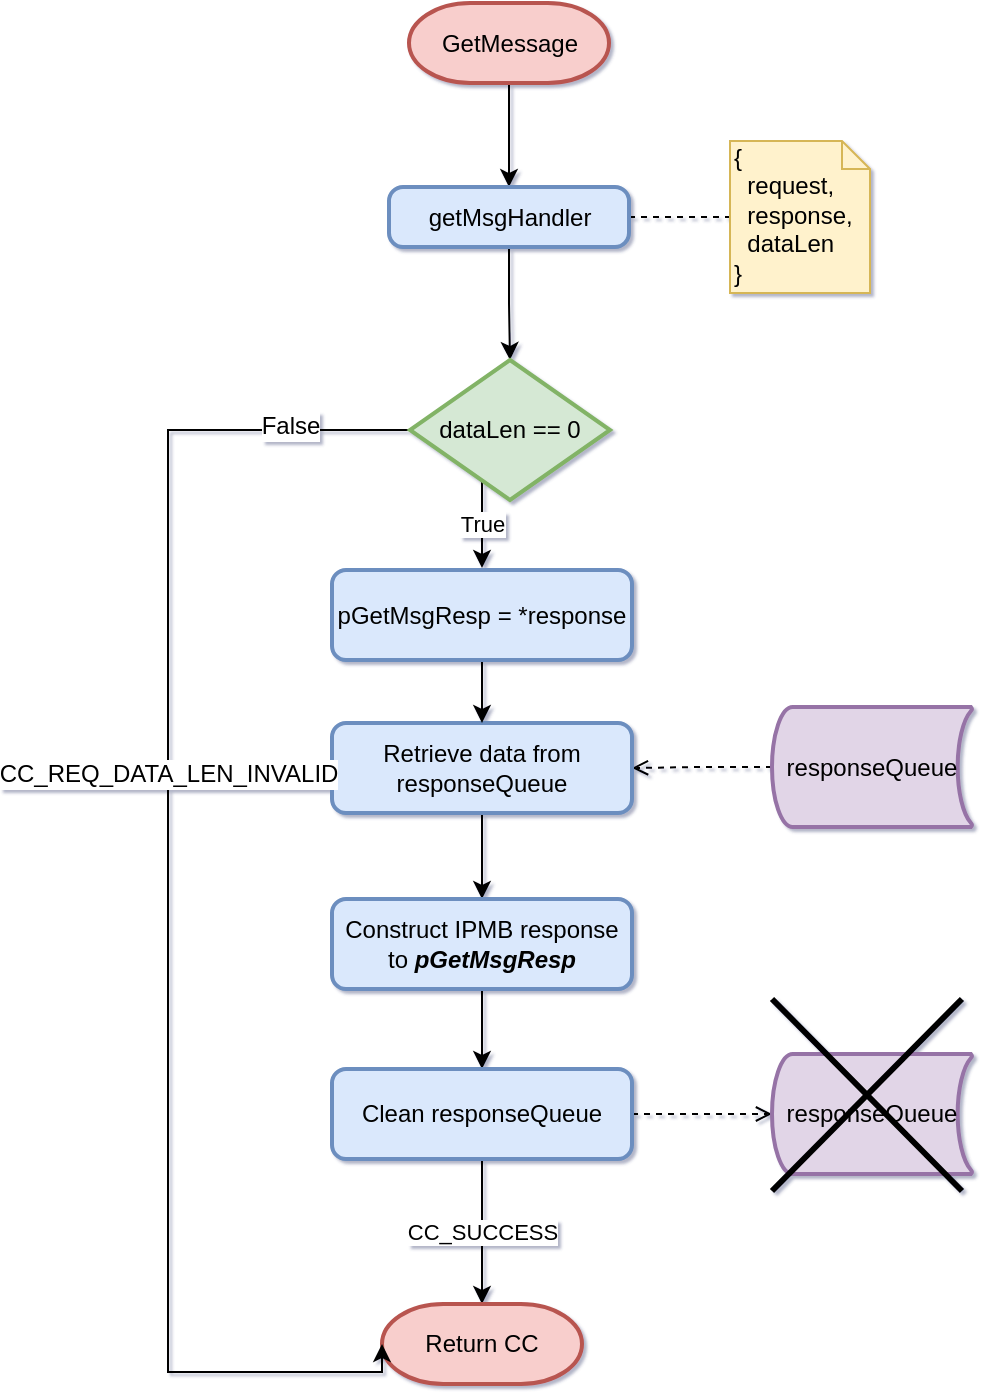 <mxfile version="11.3.0" type="github" pages="1"><diagram id="384X64KI0oIRqwlb_9xH" name="Page-1"><mxGraphModel dx="854" dy="387" grid="1" gridSize="10" guides="1" tooltips="1" connect="1" arrows="1" fold="1" page="1" pageScale="1" pageWidth="827" pageHeight="1169" background="#ffffff" math="0" shadow="1"><root><mxCell id="0"/><mxCell id="1" parent="0"/><mxCell id="20gl-OEXeyvMv7kmEHS4-4" value="" style="edgeStyle=orthogonalEdgeStyle;rounded=0;orthogonalLoop=1;jettySize=auto;html=1;entryX=0.5;entryY=0;entryDx=0;entryDy=0;" parent="1" source="20gl-OEXeyvMv7kmEHS4-1" target="20gl-OEXeyvMv7kmEHS4-2" edge="1"><mxGeometry relative="1" as="geometry"><mxPoint x="440.5" y="183.5" as="targetPoint"/></mxGeometry></mxCell><mxCell id="20gl-OEXeyvMv7kmEHS4-1" value="GetMessage" style="strokeWidth=2;html=1;shape=mxgraph.flowchart.terminator;whiteSpace=wrap;fillColor=#f8cecc;strokeColor=#b85450;" parent="1" vertex="1"><mxGeometry x="390.5" y="71.5" width="100" height="40" as="geometry"/></mxCell><mxCell id="Ga8dIq-HSr7PfE2hBD69-4" value="" style="edgeStyle=orthogonalEdgeStyle;rounded=0;orthogonalLoop=1;jettySize=auto;html=1;endArrow=none;endFill=0;dashed=1;" parent="1" source="20gl-OEXeyvMv7kmEHS4-2" target="Ga8dIq-HSr7PfE2hBD69-3" edge="1"><mxGeometry relative="1" as="geometry"/></mxCell><mxCell id="Ga8dIq-HSr7PfE2hBD69-7" value="" style="edgeStyle=orthogonalEdgeStyle;rounded=0;orthogonalLoop=1;jettySize=auto;html=1;labelBackgroundColor=#FFFF66;endArrow=classic;endFill=1;fontColor=#000000;" parent="1" source="20gl-OEXeyvMv7kmEHS4-2" target="Ga8dIq-HSr7PfE2hBD69-6" edge="1"><mxGeometry relative="1" as="geometry"/></mxCell><mxCell id="20gl-OEXeyvMv7kmEHS4-2" value="getMsgHandler" style="rounded=1;whiteSpace=wrap;html=1;absoluteArcSize=1;arcSize=14;strokeWidth=2;fillColor=#dae8fc;strokeColor=#6c8ebf;" parent="1" vertex="1"><mxGeometry x="380.5" y="163.5" width="120" height="30" as="geometry"/></mxCell><mxCell id="20gl-OEXeyvMv7kmEHS4-12" value="" style="edgeStyle=orthogonalEdgeStyle;rounded=0;orthogonalLoop=1;jettySize=auto;html=1;dashed=1;endArrow=open;endFill=0;" parent="1" source="20gl-OEXeyvMv7kmEHS4-7" target="20gl-OEXeyvMv7kmEHS4-10" edge="1"><mxGeometry relative="1" as="geometry"/></mxCell><mxCell id="20gl-OEXeyvMv7kmEHS4-7" value="responseQueue" style="strokeWidth=2;html=1;shape=mxgraph.flowchart.stored_data;whiteSpace=wrap;align=center;fillColor=#e1d5e7;strokeColor=#9673a6;" parent="1" vertex="1"><mxGeometry x="572" y="423.5" width="100" height="60" as="geometry"/></mxCell><mxCell id="20gl-OEXeyvMv7kmEHS4-15" value="" style="edgeStyle=orthogonalEdgeStyle;rounded=0;orthogonalLoop=1;jettySize=auto;html=1;endArrow=classic;endFill=1;" parent="1" source="20gl-OEXeyvMv7kmEHS4-10" target="20gl-OEXeyvMv7kmEHS4-13" edge="1"><mxGeometry relative="1" as="geometry"/></mxCell><mxCell id="20gl-OEXeyvMv7kmEHS4-10" value="Retrieve data from responseQueue" style="rounded=1;whiteSpace=wrap;html=1;absoluteArcSize=1;arcSize=14;strokeWidth=2;fillColor=#dae8fc;strokeColor=#6c8ebf;" parent="1" vertex="1"><mxGeometry x="352" y="431.5" width="150" height="45" as="geometry"/></mxCell><mxCell id="20gl-OEXeyvMv7kmEHS4-17" value="" style="edgeStyle=orthogonalEdgeStyle;rounded=0;orthogonalLoop=1;jettySize=auto;html=1;endArrow=classic;endFill=1;" parent="1" source="20gl-OEXeyvMv7kmEHS4-13" target="20gl-OEXeyvMv7kmEHS4-14" edge="1"><mxGeometry relative="1" as="geometry"/></mxCell><mxCell id="20gl-OEXeyvMv7kmEHS4-13" value="Construct IPMB response to &lt;i&gt;&lt;b&gt;pGetMsgResp&lt;/b&gt;&lt;/i&gt;" style="rounded=1;whiteSpace=wrap;html=1;absoluteArcSize=1;arcSize=14;strokeWidth=2;fillColor=#dae8fc;strokeColor=#6c8ebf;" parent="1" vertex="1"><mxGeometry x="352" y="519.5" width="150" height="45" as="geometry"/></mxCell><mxCell id="20gl-OEXeyvMv7kmEHS4-19" value="" style="edgeStyle=orthogonalEdgeStyle;rounded=0;orthogonalLoop=1;jettySize=auto;html=1;endArrow=open;endFill=0;dashed=1;" parent="1" source="20gl-OEXeyvMv7kmEHS4-14" target="20gl-OEXeyvMv7kmEHS4-18" edge="1"><mxGeometry relative="1" as="geometry"/></mxCell><mxCell id="20gl-OEXeyvMv7kmEHS4-22" value="CC_SUCCESS" style="edgeStyle=orthogonalEdgeStyle;rounded=0;orthogonalLoop=1;jettySize=auto;html=1;endArrow=classic;endFill=1;entryX=0.5;entryY=0;entryDx=0;entryDy=0;entryPerimeter=0;" parent="1" source="20gl-OEXeyvMv7kmEHS4-14" target="20gl-OEXeyvMv7kmEHS4-21" edge="1"><mxGeometry relative="1" as="geometry"><mxPoint x="427" y="699.5" as="targetPoint"/></mxGeometry></mxCell><mxCell id="20gl-OEXeyvMv7kmEHS4-14" value="Clean responseQueue" style="rounded=1;whiteSpace=wrap;html=1;absoluteArcSize=1;arcSize=14;strokeWidth=2;fillColor=#dae8fc;strokeColor=#6c8ebf;" parent="1" vertex="1"><mxGeometry x="352" y="604.5" width="150" height="45" as="geometry"/></mxCell><mxCell id="20gl-OEXeyvMv7kmEHS4-18" value="responseQueue" style="strokeWidth=2;html=1;shape=mxgraph.flowchart.stored_data;whiteSpace=wrap;align=center;fillColor=#e1d5e7;strokeColor=#9673a6;" parent="1" vertex="1"><mxGeometry x="572" y="597" width="100" height="60" as="geometry"/></mxCell><mxCell id="20gl-OEXeyvMv7kmEHS4-20" value="" style="shape=umlDestroy;whiteSpace=wrap;html=1;strokeWidth=3;align=center;" parent="1" vertex="1"><mxGeometry x="572" y="569.5" width="95" height="96" as="geometry"/></mxCell><mxCell id="20gl-OEXeyvMv7kmEHS4-21" value="Return CC" style="strokeWidth=2;html=1;shape=mxgraph.flowchart.terminator;whiteSpace=wrap;fillColor=#f8cecc;strokeColor=#b85450;" parent="1" vertex="1"><mxGeometry x="377" y="722" width="100" height="40" as="geometry"/></mxCell><mxCell id="Ga8dIq-HSr7PfE2hBD69-3" value="{&lt;br&gt;&amp;nbsp; request,&lt;br&gt;&amp;nbsp; response,&lt;br&gt;&amp;nbsp; dataLen&lt;br&gt;}" style="shape=note;whiteSpace=wrap;html=1;size=14;verticalAlign=top;align=left;spacingTop=-6;fillColor=#fff2cc;strokeColor=#d6b656;" parent="1" vertex="1"><mxGeometry x="551" y="140.5" width="70" height="76" as="geometry"/></mxCell><mxCell id="Ga8dIq-HSr7PfE2hBD69-12" value="" style="edgeStyle=orthogonalEdgeStyle;rounded=0;orthogonalLoop=1;jettySize=auto;html=1;labelBackgroundColor=#FFFF66;endArrow=classic;endFill=1;fontColor=#000000;entryX=0;entryY=0.5;entryDx=0;entryDy=0;entryPerimeter=0;exitX=0;exitY=0.5;exitDx=0;exitDy=0;exitPerimeter=0;" parent="1" source="Ga8dIq-HSr7PfE2hBD69-6" target="20gl-OEXeyvMv7kmEHS4-21" edge="1"><mxGeometry relative="1" as="geometry"><mxPoint x="297" y="275" as="targetPoint"/><Array as="points"><mxPoint x="270" y="285"/><mxPoint x="270" y="756"/></Array></mxGeometry></mxCell><mxCell id="Ga8dIq-HSr7PfE2hBD69-13" value="CC_REQ_DATA_LEN_INVALID" style="text;html=1;resizable=0;points=[];align=center;verticalAlign=middle;labelBackgroundColor=#ffffff;fontColor=#000000;" parent="Ga8dIq-HSr7PfE2hBD69-12" vertex="1" connectable="0"><mxGeometry x="-0.312" y="-1" relative="1" as="geometry"><mxPoint x="1" y="47" as="offset"/></mxGeometry></mxCell><mxCell id="Ga8dIq-HSr7PfE2hBD69-15" value="False" style="text;html=1;resizable=0;points=[];align=center;verticalAlign=middle;labelBackgroundColor=#ffffff;fontColor=#000000;" parent="Ga8dIq-HSr7PfE2hBD69-12" vertex="1" connectable="0"><mxGeometry x="-0.786" y="-2" relative="1" as="geometry"><mxPoint x="16" as="offset"/></mxGeometry></mxCell><mxCell id="Ga8dIq-HSr7PfE2hBD69-18" value="True" style="edgeStyle=orthogonalEdgeStyle;rounded=0;orthogonalLoop=1;jettySize=auto;html=1;labelBackgroundColor=#FFFFFF;endArrow=classic;endFill=1;fontColor=#000000;entryX=0.5;entryY=0;entryDx=0;entryDy=0;" parent="1" edge="1"><mxGeometry relative="1" as="geometry"><mxPoint x="427" y="309" as="sourcePoint"/><mxPoint x="427" y="354" as="targetPoint"/></mxGeometry></mxCell><mxCell id="Ga8dIq-HSr7PfE2hBD69-6" value="dataLen == 0" style="strokeWidth=2;html=1;shape=mxgraph.flowchart.decision;whiteSpace=wrap;align=center;fillColor=#d5e8d4;strokeColor=#82b366;" parent="1" vertex="1"><mxGeometry x="391" y="250" width="100" height="70" as="geometry"/></mxCell><mxCell id="Ga8dIq-HSr7PfE2hBD69-19" value="" style="edgeStyle=orthogonalEdgeStyle;rounded=0;orthogonalLoop=1;jettySize=auto;html=1;labelBackgroundColor=#FFFFFF;endArrow=classic;endFill=1;fontColor=#000000;" parent="1" source="Ga8dIq-HSr7PfE2hBD69-16" target="20gl-OEXeyvMv7kmEHS4-10" edge="1"><mxGeometry relative="1" as="geometry"/></mxCell><mxCell id="Ga8dIq-HSr7PfE2hBD69-16" value="pGetMsgResp = *response" style="rounded=1;whiteSpace=wrap;html=1;absoluteArcSize=1;arcSize=14;strokeWidth=2;fillColor=#dae8fc;strokeColor=#6c8ebf;" parent="1" vertex="1"><mxGeometry x="352" y="355" width="150" height="45" as="geometry"/></mxCell></root></mxGraphModel></diagram></mxfile>
